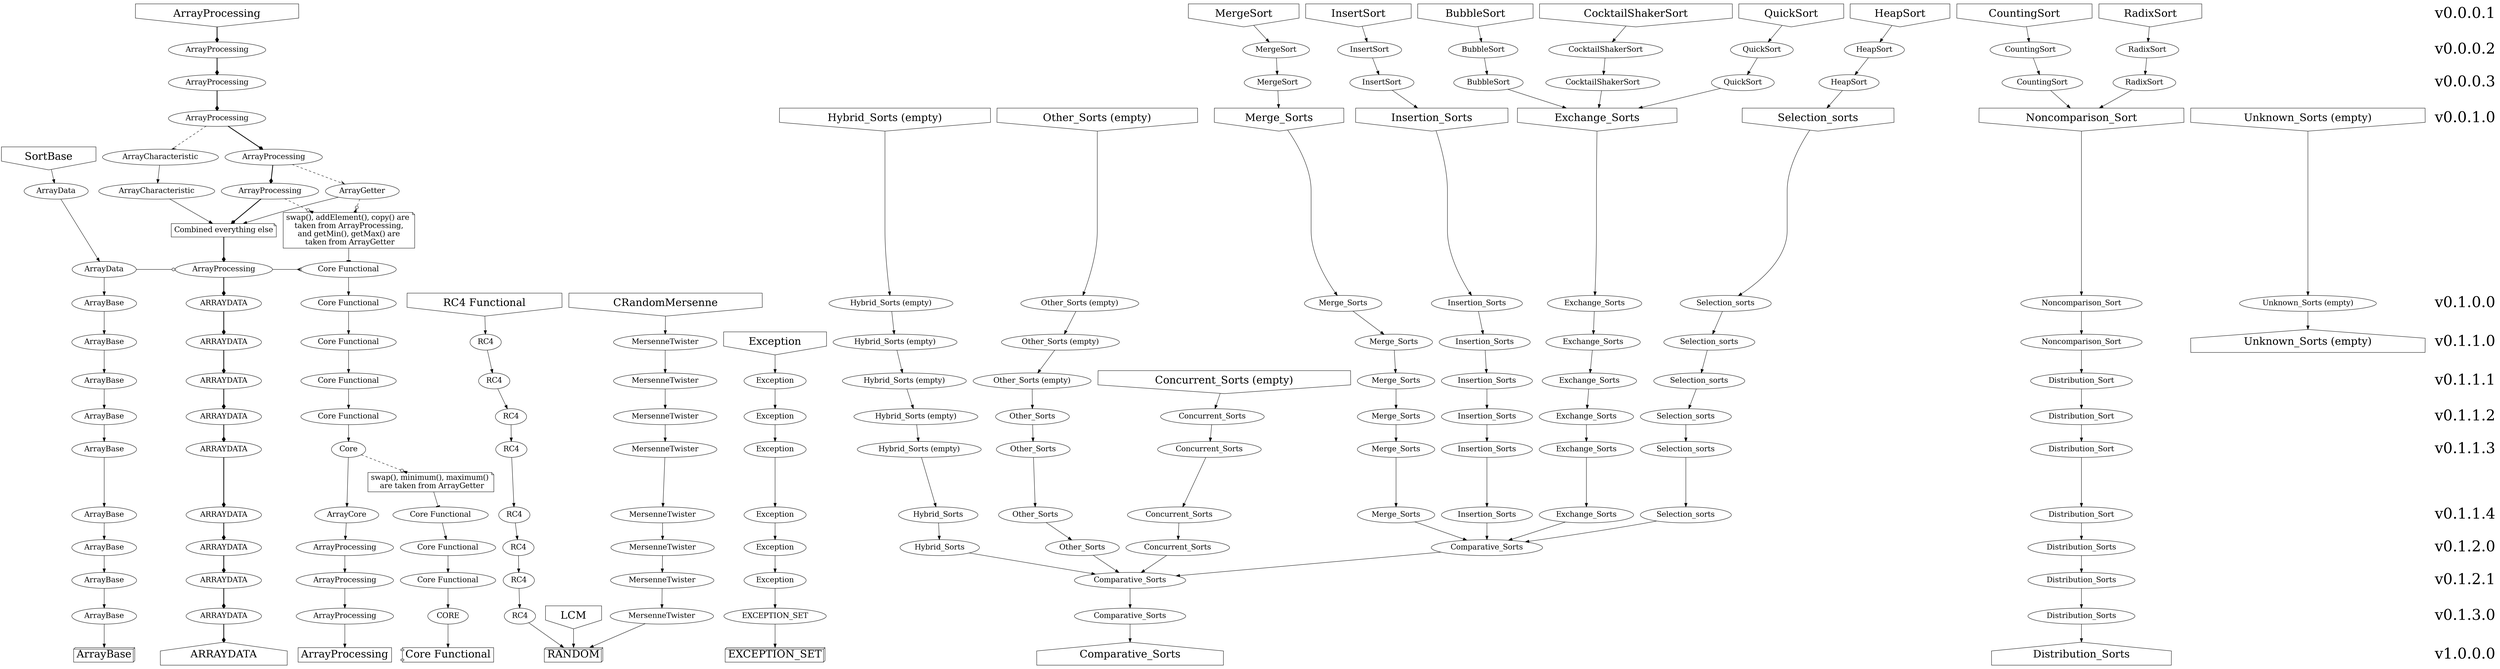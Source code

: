 digraph "G" {
	/*! Доробити стрілочки для сутностей, що вливаються в інші сутності. Зробити легенду */

	/* Налаштування графів */
	graph [
		fontname = "Helvetica,Arial,sans-serif",
	];
	node [
		fontsize = "20",
	];

	/* Список вершин головного графа */

	"CLASS_0001_ArrayProcessing" [
		shape = "invhouse",
		fontsize = "28",
		label = "ArrayProcessing",
	];
	"CLASS_0002_ArrayProcessing" [
		label = "ArrayProcessing",
	];
	"CLASS_0003_ArrayProcessing" [
		label = "ArrayProcessing",
	];
	"CLASS_0010_ArrayProcessing" [
		label = "ArrayProcessing",
	];
	"CLASS_0010_1_ArrayProcessing" [
		label = "ArrayProcessing",
	];
	"CLASS_0010_1_ArrayCharacteristic" [
		label = "ArrayCharacteristic",
	];
	"CLASS_0010_1_SortBase" [
		shape = "invhouse",
		fontsize = "28",
		label = "SortBase",
	];
	"CLASS_0010_2_ArrayProcessing" [
		label = "ArrayProcessing",
	];
	"CLASS_0010_2_ArrayGetter" [
		label = "ArrayGetter",
	];
	"CLASS_0010_2_ArrayCharacteristic" [
		label = "ArrayCharacteristic",
	];
	"CLASS_0010_2_ArrayData" [
		label = "ArrayData",
	];
	"CLASS_0010_3_CoreFunctional" [
		label = "Core Functional",
	];
	"CLASS_0010_3_ArrayProcessing" [
		label = "ArrayProcessing",
	];
	"CLASS_0010_3_ArrayData" [
		label = "ArrayData",
	];
	"CLASS_0100_CoreFunctional" [
		label = "Core Functional",
	];
	"CLASS_0100_ARRAYDATA" [
		label = "ARRAYDATA",
	];
	"CLASS_0100_ArrayBase" [
		label = "ArrayBase",
	];
	"CLASS_0100_RC4Functional" [
		shape = "invhouse",
		fontsize = "28",
		label = "RC4 Functional",
	];
	"CLASS_0100_CRandomMersenne" [
		shape = "invhouse",
		fontsize = "28",
		label = "CRandomMersenne",
	];
	"CLASS_0110_CoreFunctional" [
		label = "Core Functional",
	];
	"CLASS_0110_ARRAYDATA" [
		label = "ARRAYDATA",
	];
	"CLASS_0110_ArrayBase" [
		label = "ArrayBase",
	];
	"CLASS_0110_Exception" [
		shape = "invhouse",
		fontsize = "28",
		label = "Exception",
	];
	"CLASS_0110_RC4" [
		label = "RC4",
	];
	"CLASS_0110_MersenneTwister" [
		label = "MersenneTwister",
	];
	"CLASS_0111_CoreFunctional" [
		label = "Core Functional",
	];
	"CLASS_0111_ARRAYDATA" [
		label = "ARRAYDATA",
	];
	"CLASS_0111_ArrayBase" [
		label = "ArrayBase",
	];
	"CLASS_0111_Exception" [
		label = "Exception",
	];
	"CLASS_0111_RC4" [
		label = "RC4",
	];
	"CLASS_0111_MersenneTwister" [
		label = "MersenneTwister",
	];
	"CLASS_0112_CoreFunctional" [
		label = "Core Functional",
	];
	"CLASS_0112_ARRAYDATA" [
		label = "ARRAYDATA",
	];
	"CLASS_0112_ArrayBase" [
		label = "ArrayBase",
	];
	"CLASS_0112_Exception" [
		label = "Exception",
	];
	"CLASS_0112_RC4" [
		label = "RC4",
	];
	"CLASS_0112_MersenneTwister" [
		label = "MersenneTwister",
	];
	"CLASS_0113_Core" [
		label = "Core",
	];
	"CLASS_0113_ARRAYDATA" [
		label = "ARRAYDATA",
	];
	"CLASS_0113_ArrayBase" [
		label = "ArrayBase",
	];
	"CLASS_0113_Exception" [
		label = "Exception",
	];
	"CLASS_0113_RC4" [
		label = "RC4",
	];
	"CLASS_0113_MersenneTwister" [
		label = "MersenneTwister",
	];
	"CLASS_0114_CoreFunctional" [
		label = "Core Functional",
	];
	"CLASS_0114_ArrayCore" [
		label = "ArrayCore",
	];
	"CLASS_0114_ARRAYDATA" [
		label = "ARRAYDATA",
	];
	"CLASS_0114_ArrayBase" [
		label = "ArrayBase",
	];
	"CLASS_0114_Exception" [
		label = "Exception",
	];
	"CLASS_0114_RC4" [
		label = "RC4",
	];
	"CLASS_0114_MersenneTwister" [
		label = "MersenneTwister",
	];
	"CLASS_0120_CoreFunctional" [
		label = "Core Functional",
	];
	"CLASS_0120_ArrayProcessing" [
		label = "ArrayProcessing",
	];
	"CLASS_0120_ARRAYDATA" [
		label = "ARRAYDATA",
	];
	"CLASS_0120_ArrayBase" [
		label = "ArrayBase",
	];
	"CLASS_0120_Exception" [
		label = "Exception",
	];
	"CLASS_0120_RC4" [
		label = "RC4",
	];
	"CLASS_0120_MersenneTwister" [
		label = "MersenneTwister",
	];
	"CLASS_0121_CoreFunctional" [
		label = "Core Functional",
	];
	"CLASS_0121_ArrayProcessing" [
		label = "ArrayProcessing",
	];
	"CLASS_0121_ARRAYDATA" [
		label = "ARRAYDATA",
	];
	"CLASS_0121_ArrayBase" [
		label = "ArrayBase",
	];
	"CLASS_0121_Exception" [
		label = "Exception",
	];
	"CLASS_0121_RC4" [
		label = "RC4",
	];
	"CLASS_0121_MersenneTwister" [
		label = "MersenneTwister",
	];
	"CLASS_0130_CORE" [
		label = "CORE",
	];
	"CLASS_0130_ArrayProcessing" [
		label = "ArrayProcessing",
	];
	"CLASS_0130_ARRAYDATA" [
		label = "ARRAYDATA",
	];
	"CLASS_0130_ArrayBase" [
		label = "ArrayBase",
	];
	"CLASS_0130_EXCEPTION_SET" [
		label = "EXCEPTION_SET",
	];
	"CLASS_0130_LCM" [
		shape = "invhouse",
		fontsize = "28",
		label = "LCM",
	];
	"CLASS_0130_RC4" [
		label = "RC4",
	];
	"CLASS_0130_MersenneTwister" [
		label = "MersenneTwister",
	];
	"CLASS_1000_CoreFunctional" [
		shape = "component",
		fontsize = "28",
		label = "Core Functional",
	];
	"CLASS_1000_ArrayProcessing" [
		shape = "box",
		fontsize = "28",
		label = "ArrayProcessing",
	];
	"CLASS_1000_ARRAYDATA" [
		shape = "house",
		fontsize = "28",
		label = "ARRAYDATA",
	];
	"CLASS_1000_ArrayBase" [
		shape = "box3d",
		fontsize = "28",
		label = "ArrayBase",
	];
	"CLASS_1000_EXCEPTION_SET" [
		shape = "box3d",
		fontsize = "28",
		label = "EXCEPTION_SET",
	];
	"CLASS_1000_RANDOM" [
		shape = "box3d",
		fontsize = "28",
		label = "RANDOM",
	];
	"CLASS_0010_3_CoreFunctional_NOTE" [
		shape = "note",
		label = "swap(), addElement(), copy() are \n taken from ArrayProcessing, \n and getMin(), getMax() are \n taken from ArrayGetter",
	];
	"CLASS_0010_3_ArrayProcessing_NOTE" [
		shape = "note",
		label = "Combined everything else",
	];
	"CLASS_0114_CoreFunctional_NOTE" [
		shape = "note",
		label = "swap(), minimum(), maximum() \n are taken from ArrayGetter",
	];

	/* Список вершин графа алгоритмів сортувань */

	"CLASS_0001_InsertSort" [
		shape = "invhouse",
		fontsize = "28",
		label = "InsertSort",
	]
	"CLASS_0001_BubbleSort" [
		shape = "invhouse",
		fontsize = "28",
		label = "BubbleSort",
	]
	"CLASS_0001_CocktailShakerSort" [
		shape = "invhouse",
		fontsize = "28",
		label = "CocktailShakerSort",
	]
	"CLASS_0001_MergeSort" [
		shape = "invhouse",
		fontsize = "28",
		label = "MergeSort",
	]
	"CLASS_0001_HeapSort" [
		shape = "invhouse",
		fontsize = "28",
		label = "HeapSort",
	]
	"CLASS_0001_QuickSort" [
		shape = "invhouse",
		fontsize = "28",
		label = "QuickSort",
	]
	"CLASS_0001_CountingSort" [
		shape = "invhouse",
		fontsize = "28",
		label = "CountingSort",
	]
	"CLASS_0001_RadixSort" [
		shape = "invhouse",
		fontsize = "28",
		label = "RadixSort",
	]

	"CLASS_0002_InsertSort" [
		label = "InsertSort",
	]
	"CLASS_0002_BubbleSort" [
		label = "BubbleSort",
	]
	"CLASS_0002_CocktailShakerSort" [
		label = "CocktailShakerSort",
	]
	"CLASS_0002_MergeSort" [
		label = "MergeSort",
	]
	"CLASS_0002_HeapSort" [
		label = "HeapSort",
	]
	"CLASS_0002_QuickSort" [
		label = "QuickSort",
	]
	"CLASS_0002_CountingSort" [
		label = "CountingSort",
	]
	"CLASS_0002_RadixSort" [
		label = "RadixSort",
	]

	"CLASS_0003_InsertSort" [
		label = "InsertSort",
	]
	"CLASS_0003_BubbleSort" [
		label = "BubbleSort",
	]
	"CLASS_0003_CocktailShakerSort" [
		label = "CocktailShakerSort",
	]
	"CLASS_0003_MergeSort" [
		label = "MergeSort",
	]
	"CLASS_0003_HeapSort" [
		label = "HeapSort",
	]
	"CLASS_0003_QuickSort" [
		label = "QuickSort",
	]
	"CLASS_0003_CountingSort" [
		label = "CountingSort",
	]
	"CLASS_0003_RadixSort" [
		label = "RadixSort",
	]

	"CLASS_0010_Exchange_Sorts" [
		shape = "invhouse",
		fontsize = "28",
		label = "Exchange_Sorts",
	]
	"CLASS_0010_Selection_sorts" [
		shape = "invhouse",
		fontsize = "28",
		label = "Selection_sorts",
	]
	"CLASS_0010_Insertion_Sorts" [
		shape = "invhouse",
		fontsize = "28",
		label = "Insertion_Sorts",
	]
	"CLASS_0010_Merge_Sorts" [
		shape = "invhouse",
		fontsize = "28",
		label = "Merge_Sorts",
	]
	"CLASS_0010_Noncomparison_Sort" [
		shape = "invhouse",
		fontsize = "28",
		label = "Noncomparison_Sort",
	]
	"CLASS_0010_Hybrid_Sorts" [
		shape = "invhouse",
		fontsize = "28",
		label = "Hybrid_Sorts (empty)",
	]
	"CLASS_0010_Other_Sorts" [
		shape = "invhouse",
		fontsize = "28",
		label = "Other_Sorts (empty)",
	]
	"CLASS_0010_Unknown_Sorts" [
		shape = "invhouse",
		fontsize = "28",
		label = "Unknown_Sorts (empty)",
	]

	"CLASS_0100_Exchange_Sorts" [
		label = "Exchange_Sorts",
	]
	"CLASS_0100_Selection_sorts" [
		label = "Selection_sorts",
	]
	"CLASS_0100_Insertion_Sorts" [
		label = "Insertion_Sorts",
	]
	"CLASS_0100_Merge_Sorts" [
		label = "Merge_Sorts",
	]
	"CLASS_0100_Noncomparison_Sort" [
		label = "Noncomparison_Sort",
	]
	"CLASS_0100_Hybrid_Sorts" [
		label = "Hybrid_Sorts (empty)",
	]
	"CLASS_0100_Other_Sorts" [
		label = "Other_Sorts (empty)",
	]
	"CLASS_0100_Unknown_Sorts" [
		label = "Unknown_Sorts (empty)",
	]

	"CLASS_0110_Exchange_Sorts" [
		label = "Exchange_Sorts",
	]
	"CLASS_0110_Selection_sorts" [
		label = "Selection_sorts",
	]
	"CLASS_0110_Insertion_Sorts" [
		label = "Insertion_Sorts",
	]
	"CLASS_0110_Merge_Sorts" [
		label = "Merge_Sorts",
	]
	"CLASS_0110_Noncomparison_Sort" [
		label = "Noncomparison_Sort",
	]
	"CLASS_0110_Hybrid_Sorts" [
		label = "Hybrid_Sorts (empty)",
	]
	"CLASS_0110_Other_Sorts" [
		label = "Other_Sorts (empty)",
	]
	"CLASS_0110_Unknown_Sorts" [
		shape = "house",
		fontsize = "28",
		label = "Unknown_Sorts (empty)",
	]

	"CLASS_0111_Exchange_Sorts" [
		label = "Exchange_Sorts",
	]
	"CLASS_0111_Selection_sorts" [
		label = "Selection_sorts",
	]
	"CLASS_0111_Insertion_Sorts" [
		label = "Insertion_Sorts",
	]
	"CLASS_0111_Merge_Sorts" [
		label = "Merge_Sorts",
	]
	"CLASS_0111_Distribution_Sort" [
		label = "Distribution_Sort",
	]
	"CLASS_0111_Hybrid_Sorts" [
		label = "Hybrid_Sorts (empty)",
	]
	"CLASS_0111_Other_Sorts" [
		label = "Other_Sorts (empty)",
	]
	"CLASS_0111_Concurrent_Sorts" [
		shape = "invhouse",
		fontsize = "28",
		label = "Concurrent_Sorts (empty)",
	]

	"CLASS_0112_Exchange_Sorts" [
		label = "Exchange_Sorts",
	]
	"CLASS_0112_Selection_sorts" [
		label = "Selection_sorts",
	]
	"CLASS_0112_Insertion_Sorts" [
		label = "Insertion_Sorts",
	]
	"CLASS_0112_Merge_Sorts" [
		label = "Merge_Sorts",
	]
	"CLASS_0112_Distribution_Sort" [
		label = "Distribution_Sort",
	]
	"CLASS_0112_Hybrid_Sorts" [
		label = "Hybrid_Sorts (empty)",
	]
	"CLASS_0112_Other_Sorts" [
		label = "Other_Sorts",
	]
	"CLASS_0112_Concurrent_Sorts" [
		label = "Concurrent_Sorts",
	]

	"CLASS_0113_Exchange_Sorts" [
		label = "Exchange_Sorts",
	]
	"CLASS_0113_Selection_sorts" [
		label = "Selection_sorts",
	]
	"CLASS_0113_Insertion_Sorts" [
		label = "Insertion_Sorts",
	]
	"CLASS_0113_Merge_Sorts" [
		label = "Merge_Sorts",
	]
	"CLASS_0113_Distribution_Sort" [
		label = "Distribution_Sort",
	]
	"CLASS_0113_Hybrid_Sorts" [
		label = "Hybrid_Sorts (empty)",
	]
	"CLASS_0113_Other_Sorts" [
		label = "Other_Sorts",
	]
	"CLASS_0113_Concurrent_Sorts" [
		label = "Concurrent_Sorts",
	]

	"CLASS_0114_Exchange_Sorts" [
		label = "Exchange_Sorts",
	]
	"CLASS_0114_Selection_sorts" [
		label = "Selection_sorts",
	]
	"CLASS_0114_Insertion_Sorts" [
		label = "Insertion_Sorts",
	]
	"CLASS_0114_Merge_Sorts" [
		label = "Merge_Sorts",
	]
	"CLASS_0114_Distribution_Sort" [
		label = "Distribution_Sort",
	]
	"CLASS_0114_Hybrid_Sorts" [
		label = "Hybrid_Sorts",
	]
	"CLASS_0114_Other_Sorts" [
		label = "Other_Sorts",
	]
	"CLASS_0114_Concurrent_Sorts" [
		label = "Concurrent_Sorts",
	]

	"CLASS_0120_Comparative_Sorts" [
		label = "Comparative_Sorts",
	]
	"CLASS_0120_Distribution_Sorts" [
		label = "Distribution_Sorts",
	]
	"CLASS_0120_Hybrid_Sorts" [
		label = "Hybrid_Sorts",
	]
	"CLASS_0120_Other_Sorts" [
		label = "Other_Sorts",
	]
	"CLASS_0120_Concurrent_Sorts" [
		label = "Concurrent_Sorts",
	]

	"CLASS_0121_Comparative_Sorts" [
		label = "Comparative_Sorts",
	]
	"CLASS_0121_Distribution_Sorts" [
		label = "Distribution_Sorts",
	]

	"CLASS_0130_Comparative_Sorts" [
		label = "Comparative_Sorts",
	]
	"CLASS_0130_Distribution_Sorts" [
		label = "Distribution_Sorts",
	]

	"CLASS_1000_Comparative_Sorts" [
		shape = "house",
		fontsize = "28",
		label = "Comparative_Sorts",
	]
	"CLASS_1000_Distribution_Sorts" [
		shape = "house",
		fontsize = "28",
		label = "Distribution_Sorts",
	]

	/* Будування рангів (рівнів) для обох графів */

	subgraph {
		edge [
			color = "white",
		];
		node [
			shape = "plaintext",
			fontsize = "40",
		];
		"v0.0.0.1" -> "v0.0.0.2" -> "v0.0.0.3" -> "v0.0.1.0" -> "v0.1.0.0" -> "v0.1.1.0" -> "v0.1.1.1" -> "v0.1.1.2" -> "v0.1.1.3" -> "v0.1.1.4" -> "v0.1.2.0" -> "v0.1.2.1" -> "v0.1.3.0" -> "v1.0.0.0";
	}
	subgraph {
		rank = "same";
		"v0.0.0.1";
		"CLASS_0001_ArrayProcessing";
		"CLASS_0001_InsertSort";
		"CLASS_0001_BubbleSort";
		"CLASS_0001_CocktailShakerSort";
		"CLASS_0001_MergeSort";
		"CLASS_0001_HeapSort";
		"CLASS_0001_QuickSort";
		"CLASS_0001_CountingSort";
		"CLASS_0001_RadixSort";
	}
	subgraph {
		rank = "same";
		"v0.0.0.2";
		"CLASS_0002_ArrayProcessing";
		"CLASS_0002_InsertSort";
		"CLASS_0002_BubbleSort";
		"CLASS_0002_CocktailShakerSort";
		"CLASS_0002_MergeSort";
		"CLASS_0002_HeapSort";
		"CLASS_0002_QuickSort";
		"CLASS_0002_CountingSort";
		"CLASS_0002_RadixSort";
	}
	subgraph {
		rank = "same";
		"v0.0.0.3";
		"CLASS_0003_ArrayProcessing";
		"CLASS_0003_InsertSort";
		"CLASS_0003_BubbleSort";
		"CLASS_0003_CocktailShakerSort";
		"CLASS_0003_MergeSort";
		"CLASS_0003_HeapSort";
		"CLASS_0003_QuickSort";
		"CLASS_0003_CountingSort";
		"CLASS_0003_RadixSort";
	}
	subgraph {
		rank = "same";
		"v0.0.1.0";
		"CLASS_0010_ArrayProcessing";
		"CLASS_0010_Exchange_Sorts";
		"CLASS_0010_Selection_sorts";
		"CLASS_0010_Insertion_Sorts";
		"CLASS_0010_Merge_Sorts";
		"CLASS_0010_Noncomparison_Sort";
		"CLASS_0010_Hybrid_Sorts";
		"CLASS_0010_Other_Sorts";
		"CLASS_0010_Unknown_Sorts";
	}
	subgraph {
		rank = "same";
		"CLASS_0010_1_ArrayProcessing";
		"CLASS_0010_1_ArrayCharacteristic";
		"CLASS_0010_1_SortBase";
	}
	subgraph {
		rank = "same";
		"CLASS_0010_2_ArrayProcessing";
		"CLASS_0010_2_ArrayGetter";
		"CLASS_0010_2_ArrayCharacteristic";
		"CLASS_0010_2_ArrayData";
	}
	subgraph {
		rank = "same";
		"CLASS_0010_3_CoreFunctional_NOTE";
		"CLASS_0010_3_ArrayProcessing_NOTE";
	}
	subgraph {
		rank = "same";
		"CLASS_0010_3_CoreFunctional";
		"CLASS_0010_3_ArrayProcessing";
		"CLASS_0010_3_ArrayData";
	}
	subgraph {
		rank = "same";
		"v0.1.0.0";
		"CLASS_0100_CoreFunctional";
		"CLASS_0100_ARRAYDATA";
		"CLASS_0100_ArrayBase";
		"CLASS_0100_RC4Functional";
		"CLASS_0100_CRandomMersenne";
		"CLASS_0100_Exchange_Sorts";
		"CLASS_0100_Selection_sorts";
		"CLASS_0100_Insertion_Sorts";
		"CLASS_0100_Merge_Sorts";
		"CLASS_0100_Noncomparison_Sort";
		"CLASS_0100_Hybrid_Sorts";
		"CLASS_0100_Other_Sorts";
		"CLASS_0100_Unknown_Sorts";
	}
	subgraph {
		rank = "same";
		"v0.1.1.0";
		"CLASS_0110_CoreFunctional";
		"CLASS_0110_ARRAYDATA";
		"CLASS_0110_ArrayBase";
		"CLASS_0110_Exception";
		"CLASS_0110_RC4";
		"CLASS_0110_MersenneTwister";
		"CLASS_0110_Exchange_Sorts";
		"CLASS_0110_Selection_sorts";
		"CLASS_0110_Insertion_Sorts";
		"CLASS_0110_Merge_Sorts";
		"CLASS_0110_Noncomparison_Sort";
		"CLASS_0110_Hybrid_Sorts";
		"CLASS_0110_Other_Sorts";
		"CLASS_0110_Unknown_Sorts";
	}
	subgraph {
		rank = "same";
		"v0.1.1.1";
		"CLASS_0111_CoreFunctional";
		"CLASS_0111_ARRAYDATA";
		"CLASS_0111_ArrayBase";
		"CLASS_0111_Exception";
		"CLASS_0111_RC4";
		"CLASS_0111_MersenneTwister";
		"CLASS_0111_Exchange_Sorts";
		"CLASS_0111_Selection_sorts";
		"CLASS_0111_Insertion_Sorts";
		"CLASS_0111_Merge_Sorts";
		"CLASS_0111_Distribution_Sort";
		"CLASS_0111_Hybrid_Sorts";
		"CLASS_0111_Other_Sorts";
		"CLASS_0111_Concurrent_Sorts";
	}
	subgraph {
		rank = "same";
		"v0.1.1.2";
		"CLASS_0112_CoreFunctional";
		"CLASS_0112_ARRAYDATA";
		"CLASS_0112_ArrayBase";
		"CLASS_0112_Exception";
		"CLASS_0112_RC4";
		"CLASS_0112_MersenneTwister";
		"CLASS_0112_Exchange_Sorts";
		"CLASS_0112_Selection_sorts";
		"CLASS_0112_Insertion_Sorts";
		"CLASS_0112_Merge_Sorts";
		"CLASS_0112_Distribution_Sort";
		"CLASS_0112_Hybrid_Sorts";
		"CLASS_0112_Other_Sorts";
		"CLASS_0112_Concurrent_Sorts";
	}
	subgraph {
		rank = "same";
		"v0.1.1.3";
		"CLASS_0113_Core";
		"CLASS_0113_ARRAYDATA";
		"CLASS_0113_ArrayBase";
		"CLASS_0113_Exception";
		"CLASS_0113_RC4";
		"CLASS_0113_MersenneTwister";
		"CLASS_0113_Exchange_Sorts";
		"CLASS_0113_Selection_sorts";
		"CLASS_0113_Insertion_Sorts";
		"CLASS_0113_Merge_Sorts";
		"CLASS_0113_Distribution_Sort";
		"CLASS_0113_Hybrid_Sorts";
		"CLASS_0113_Other_Sorts";
		"CLASS_0113_Concurrent_Sorts";
	}
	subgraph {
		rank = "same";
		"CLASS_0114_CoreFunctional_NOTE";
	}
	subgraph {
		rank = "same";
		"v0.1.1.4";
		"CLASS_0114_CoreFunctional";
		"CLASS_0114_ArrayCore";
		"CLASS_0114_ARRAYDATA";
		"CLASS_0114_ArrayBase";
		"CLASS_0114_Exception";
		"CLASS_0114_RC4";
		"CLASS_0114_MersenneTwister";
		"CLASS_0114_Exchange_Sorts";
		"CLASS_0114_Selection_sorts";
		"CLASS_0114_Insertion_Sorts";
		"CLASS_0114_Merge_Sorts";
		"CLASS_0114_Distribution_Sort";
		"CLASS_0114_Hybrid_Sorts";
		"CLASS_0114_Other_Sorts";
		"CLASS_0114_Concurrent_Sorts";
	}
	subgraph {
		rank = "same";
		"v0.1.2.0";
		"CLASS_0120_CoreFunctional";
		"CLASS_0120_ArrayProcessing";
		"CLASS_0120_ARRAYDATA";
		"CLASS_0120_ArrayBase";
		"CLASS_0120_Exception";
		"CLASS_0120_RC4";
		"CLASS_0120_MersenneTwister";
		"CLASS_0120_Comparative_Sorts";
		"CLASS_0120_Distribution_Sorts";
		"CLASS_0120_Hybrid_Sorts";
		"CLASS_0120_Other_Sorts";
		"CLASS_0120_Concurrent_Sorts";
	}
	subgraph {
		rank = "same";
		"v0.1.2.1";
		"CLASS_0121_CoreFunctional";
		"CLASS_0121_ArrayProcessing";
		"CLASS_0121_ARRAYDATA";
		"CLASS_0121_ArrayBase";
		"CLASS_0121_Exception";
		"CLASS_0121_RC4";
		"CLASS_0121_MersenneTwister";
		"CLASS_0121_Comparative_Sorts";
		"CLASS_0121_Distribution_Sorts";
	}
	subgraph {
		rank = "same";
		"v0.1.3.0";
		"CLASS_0130_CORE";
		"CLASS_0130_ArrayProcessing";
		"CLASS_0130_ARRAYDATA";
		"CLASS_0130_ArrayBase";
		"CLASS_0130_EXCEPTION_SET";
		"CLASS_0130_LCM";
		"CLASS_0130_RC4";
		"CLASS_0130_MersenneTwister";
		"CLASS_0130_Comparative_Sorts";
		"CLASS_0130_Distribution_Sorts";
	}
	subgraph {
		rank = "same";
		"v1.0.0.0";
		"CLASS_1000_CoreFunctional";
		"CLASS_1000_ArrayProcessing";
		"CLASS_1000_ARRAYDATA";
		"CLASS_1000_ArrayBase";
		"CLASS_1000_EXCEPTION_SET";
		"CLASS_1000_RANDOM";
		"CLASS_1000_Comparative_Sorts";
		"CLASS_1000_Distribution_Sorts";
	}

	/* З'єднання вершин головного графа ребрами (зв'язками) */

	"CLASS_0001_ArrayProcessing" -> "CLASS_0002_ArrayProcessing" -> "CLASS_0003_ArrayProcessing" -> "CLASS_0010_ArrayProcessing" -> "CLASS_0010_1_ArrayProcessing" -> "CLASS_0010_2_ArrayProcessing" -> "CLASS_0010_3_ArrayProcessing_NOTE" -> "CLASS_0010_3_ArrayProcessing" -> "CLASS_0100_ARRAYDATA" -> "CLASS_0110_ARRAYDATA" -> "CLASS_0111_ARRAYDATA" -> "CLASS_0112_ARRAYDATA" -> "CLASS_0113_ARRAYDATA" -> "CLASS_0114_ARRAYDATA" -> "CLASS_0120_ARRAYDATA" -> "CLASS_0121_ARRAYDATA" -> "CLASS_0130_ARRAYDATA" -> "CLASS_1000_ARRAYDATA" [
		arrowhead = "diamond",
		style = "bold",
	];
	"CLASS_0010_ArrayProcessing" -> "CLASS_0010_1_ArrayCharacteristic" [
		arrowhead = "halfopen",
		style = "dashed",
	];
	"CLASS_0010_1_ArrayCharacteristic" -> "CLASS_0010_2_ArrayCharacteristic" -> "CLASS_0010_3_ArrayProcessing_NOTE";
	"CLASS_0010_1_ArrayProcessing" -> "CLASS_0010_2_ArrayGetter" [
		arrowhead = "halfopen",
		style = "dashed",
	];
	"CLASS_0010_2_ArrayGetter" -> "CLASS_0010_3_ArrayProcessing_NOTE";
	"CLASS_0010_3_ArrayProcessing" -> "CLASS_0010_3_CoreFunctional" [
		arrowhead = "crow",
	];
	"CLASS_0010_3_CoreFunctional_NOTE" -> "CLASS_0010_3_CoreFunctional" [
		arrowhead = "tee",
	];
	"CLASS_0010_2_ArrayProcessing" -> "CLASS_0010_3_CoreFunctional_NOTE" [
		arrowhead = "invodot",
		style = "dashed",
	];
	"CLASS_0010_2_ArrayGetter" -> "CLASS_0010_3_CoreFunctional_NOTE" [
		arrowhead = "invodot",
		style = "dashed",
	];
	"CLASS_0010_3_CoreFunctional" -> "CLASS_0100_CoreFunctional" -> "CLASS_0110_CoreFunctional" -> "CLASS_0111_CoreFunctional" -> "CLASS_0112_CoreFunctional" -> "CLASS_0113_Core" -> "CLASS_0114_ArrayCore" -> "CLASS_0120_ArrayProcessing" -> "CLASS_0121_ArrayProcessing" -> "CLASS_0130_ArrayProcessing" -> "CLASS_1000_ArrayProcessing";
	"CLASS_0114_CoreFunctional_NOTE" -> "CLASS_0114_CoreFunctional" [
		arrowhead = "tee",
	]
	"CLASS_0113_Core" -> "CLASS_0114_CoreFunctional_NOTE" [
		arrowhead = "invodot",
		style = "dashed",
	]
	"CLASS_0114_CoreFunctional" -> "CLASS_0120_CoreFunctional" -> "CLASS_0121_CoreFunctional" -> "CLASS_0130_CORE" -> "CLASS_1000_CoreFunctional";
	"CLASS_0010_1_SortBase" -> "CLASS_0010_2_ArrayData" -> "CLASS_0010_3_ArrayData" -> "CLASS_0100_ArrayBase" -> "CLASS_0110_ArrayBase" -> "CLASS_0111_ArrayBase" -> "CLASS_0112_ArrayBase" -> "CLASS_0113_ArrayBase" -> "CLASS_0114_ArrayBase" -> "CLASS_0120_ArrayBase" -> "CLASS_0121_ArrayBase" -> "CLASS_0130_ArrayBase" -> "CLASS_1000_ArrayBase";
	"CLASS_0010_3_ArrayData" -> "CLASS_0010_3_ArrayProcessing" [
		arrowhead = "odot",
	];
	"CLASS_0110_Exception" -> "CLASS_0111_Exception" -> "CLASS_0112_Exception" -> "CLASS_0113_Exception" -> "CLASS_0114_Exception" -> "CLASS_0120_Exception" -> "CLASS_0121_Exception" -> "CLASS_0130_EXCEPTION_SET" -> "CLASS_1000_EXCEPTION_SET";
	"CLASS_0100_RC4Functional" -> "CLASS_0110_RC4" -> "CLASS_0111_RC4" -> "CLASS_0112_RC4" -> "CLASS_0113_RC4" -> "CLASS_0114_RC4" -> "CLASS_0120_RC4" -> "CLASS_0121_RC4" -> "CLASS_0130_RC4" -> "CLASS_1000_RANDOM";
	"CLASS_0100_CRandomMersenne" -> "CLASS_0110_MersenneTwister" -> "CLASS_0111_MersenneTwister" -> "CLASS_0112_MersenneTwister" -> "CLASS_0113_MersenneTwister" -> "CLASS_0114_MersenneTwister" -> "CLASS_0120_MersenneTwister" -> "CLASS_0121_MersenneTwister" -> "CLASS_0130_MersenneTwister" -> "CLASS_1000_RANDOM";
	"CLASS_0130_LCM" -> "CLASS_1000_RANDOM";

	/* З'єднання вершин графа алгоритмів сортувань ребрами (зв'язками) */

	"CLASS_0001_InsertSort" -> "CLASS_0002_InsertSort" -> "CLASS_0003_InsertSort" -> "CLASS_0010_Insertion_Sorts";
	"CLASS_0001_BubbleSort" -> "CLASS_0002_BubbleSort" -> "CLASS_0003_BubbleSort" -> "CLASS_0010_Exchange_Sorts";
	"CLASS_0001_CocktailShakerSort" -> "CLASS_0002_CocktailShakerSort" -> "CLASS_0003_CocktailShakerSort" -> "CLASS_0010_Exchange_Sorts";
	"CLASS_0001_MergeSort" -> "CLASS_0002_MergeSort" -> "CLASS_0003_MergeSort" -> "CLASS_0010_Merge_Sorts";
	"CLASS_0001_HeapSort" -> "CLASS_0002_HeapSort" -> "CLASS_0003_HeapSort" -> "CLASS_0010_Selection_sorts";
	"CLASS_0001_QuickSort" -> "CLASS_0002_QuickSort" -> "CLASS_0003_QuickSort" -> "CLASS_0010_Exchange_Sorts";
	"CLASS_0001_CountingSort" -> "CLASS_0002_CountingSort" -> "CLASS_0003_CountingSort" -> "CLASS_0010_Noncomparison_Sort";
	"CLASS_0001_RadixSort" -> "CLASS_0002_RadixSort" -> "CLASS_0003_RadixSort" -> "CLASS_0010_Noncomparison_Sort";

	"CLASS_0010_Exchange_Sorts" -> "CLASS_0100_Exchange_Sorts" -> "CLASS_0110_Exchange_Sorts" -> "CLASS_0111_Exchange_Sorts" -> "CLASS_0112_Exchange_Sorts" -> "CLASS_0113_Exchange_Sorts" -> "CLASS_0114_Exchange_Sorts" -> "CLASS_0120_Comparative_Sorts";
	"CLASS_0010_Selection_sorts" -> "CLASS_0100_Selection_sorts" -> "CLASS_0110_Selection_sorts" -> "CLASS_0111_Selection_sorts" -> "CLASS_0112_Selection_sorts" -> "CLASS_0113_Selection_sorts" -> "CLASS_0114_Selection_sorts" -> "CLASS_0120_Comparative_Sorts";
	"CLASS_0010_Insertion_Sorts" -> "CLASS_0100_Insertion_Sorts" -> "CLASS_0110_Insertion_Sorts" -> "CLASS_0111_Insertion_Sorts" -> "CLASS_0112_Insertion_Sorts" -> "CLASS_0113_Insertion_Sorts" -> "CLASS_0114_Insertion_Sorts" -> "CLASS_0120_Comparative_Sorts";
	"CLASS_0010_Merge_Sorts" -> "CLASS_0100_Merge_Sorts" -> "CLASS_0110_Merge_Sorts" -> "CLASS_0111_Merge_Sorts" -> "CLASS_0112_Merge_Sorts" -> "CLASS_0113_Merge_Sorts" -> "CLASS_0114_Merge_Sorts" -> "CLASS_0120_Comparative_Sorts";
	"CLASS_0010_Noncomparison_Sort" -> "CLASS_0100_Noncomparison_Sort" -> "CLASS_0110_Noncomparison_Sort" -> "CLASS_0111_Distribution_Sort" -> "CLASS_0112_Distribution_Sort" -> "CLASS_0113_Distribution_Sort" -> "CLASS_0114_Distribution_Sort" -> "CLASS_0120_Distribution_Sorts";
	"CLASS_0010_Hybrid_Sorts" -> "CLASS_0100_Hybrid_Sorts" -> "CLASS_0110_Hybrid_Sorts" -> "CLASS_0111_Hybrid_Sorts" -> "CLASS_0112_Hybrid_Sorts" -> "CLASS_0113_Hybrid_Sorts" -> "CLASS_0114_Hybrid_Sorts" -> "CLASS_0120_Hybrid_Sorts";
	"CLASS_0010_Other_Sorts" -> "CLASS_0100_Other_Sorts" -> "CLASS_0110_Other_Sorts" -> "CLASS_0111_Other_Sorts" -> "CLASS_0112_Other_Sorts" -> "CLASS_0113_Other_Sorts" -> "CLASS_0114_Other_Sorts" -> "CLASS_0120_Other_Sorts";
	"CLASS_0010_Unknown_Sorts" -> "CLASS_0100_Unknown_Sorts" -> "CLASS_0110_Unknown_Sorts";
	"CLASS_0111_Concurrent_Sorts" -> "CLASS_0112_Concurrent_Sorts" -> "CLASS_0113_Concurrent_Sorts" -> "CLASS_0114_Concurrent_Sorts" -> "CLASS_0120_Concurrent_Sorts";

	"CLASS_0120_Comparative_Sorts" -> "CLASS_0121_Comparative_Sorts" -> "CLASS_0130_Comparative_Sorts" -> "CLASS_1000_Comparative_Sorts";
	"CLASS_0120_Hybrid_Sorts" -> "CLASS_0121_Comparative_Sorts";
	"CLASS_0120_Other_Sorts" -> "CLASS_0121_Comparative_Sorts";
	"CLASS_0120_Concurrent_Sorts" -> "CLASS_0121_Comparative_Sorts";
	"CLASS_0120_Distribution_Sorts" -> "CLASS_0121_Distribution_Sorts" -> "CLASS_0130_Distribution_Sorts" -> "CLASS_1000_Distribution_Sorts";
}